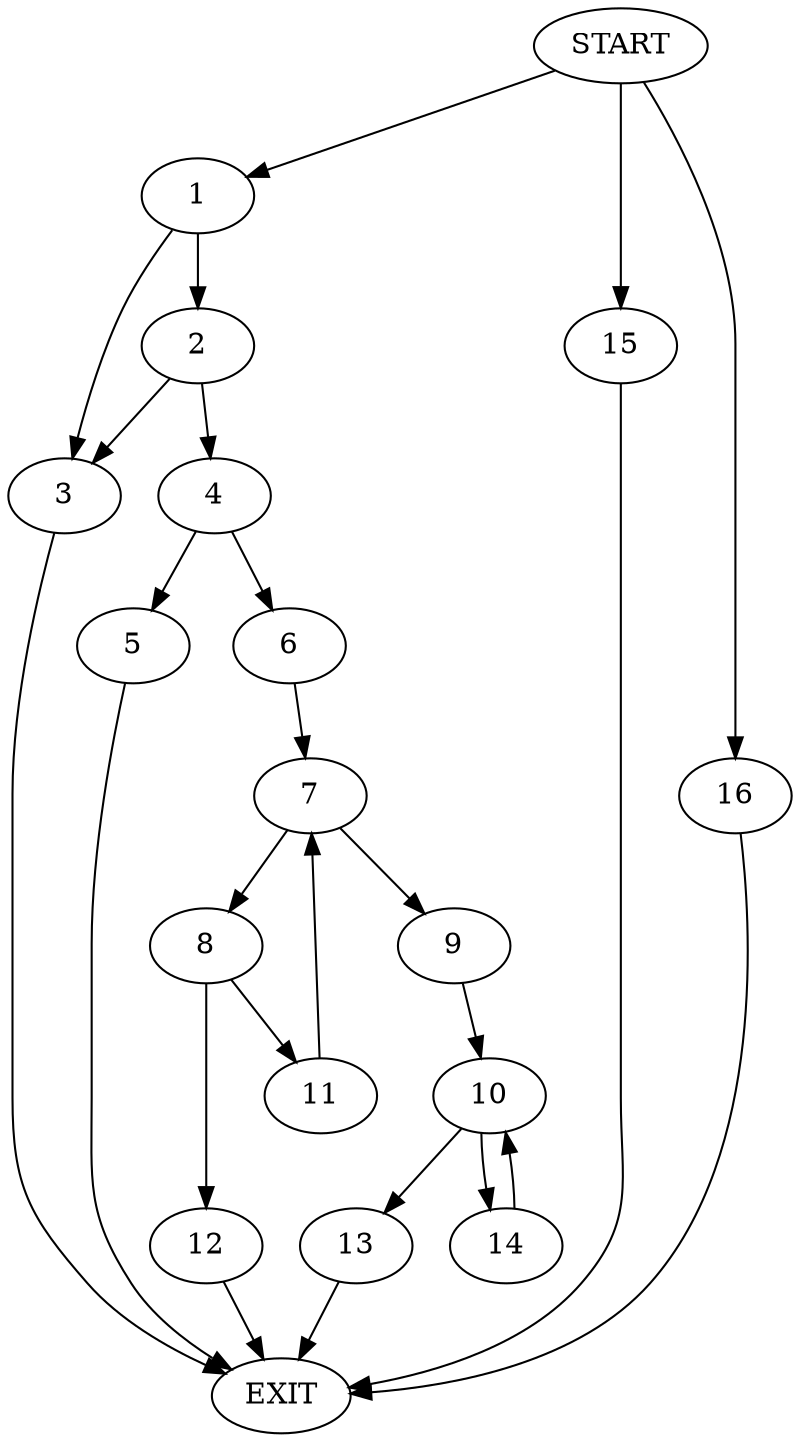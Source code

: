 digraph {
0 [label="START"]
17 [label="EXIT"]
0 -> 1
1 -> 2
1 -> 3
2 -> 3
2 -> 4
3 -> 17
4 -> 5
4 -> 6
5 -> 17
6 -> 7
7 -> 8
7 -> 9
9 -> 10
8 -> 11
8 -> 12
11 -> 7
12 -> 17
10 -> 13
10 -> 14
13 -> 17
14 -> 10
0 -> 15
15 -> 17
0 -> 16
16 -> 17
}
